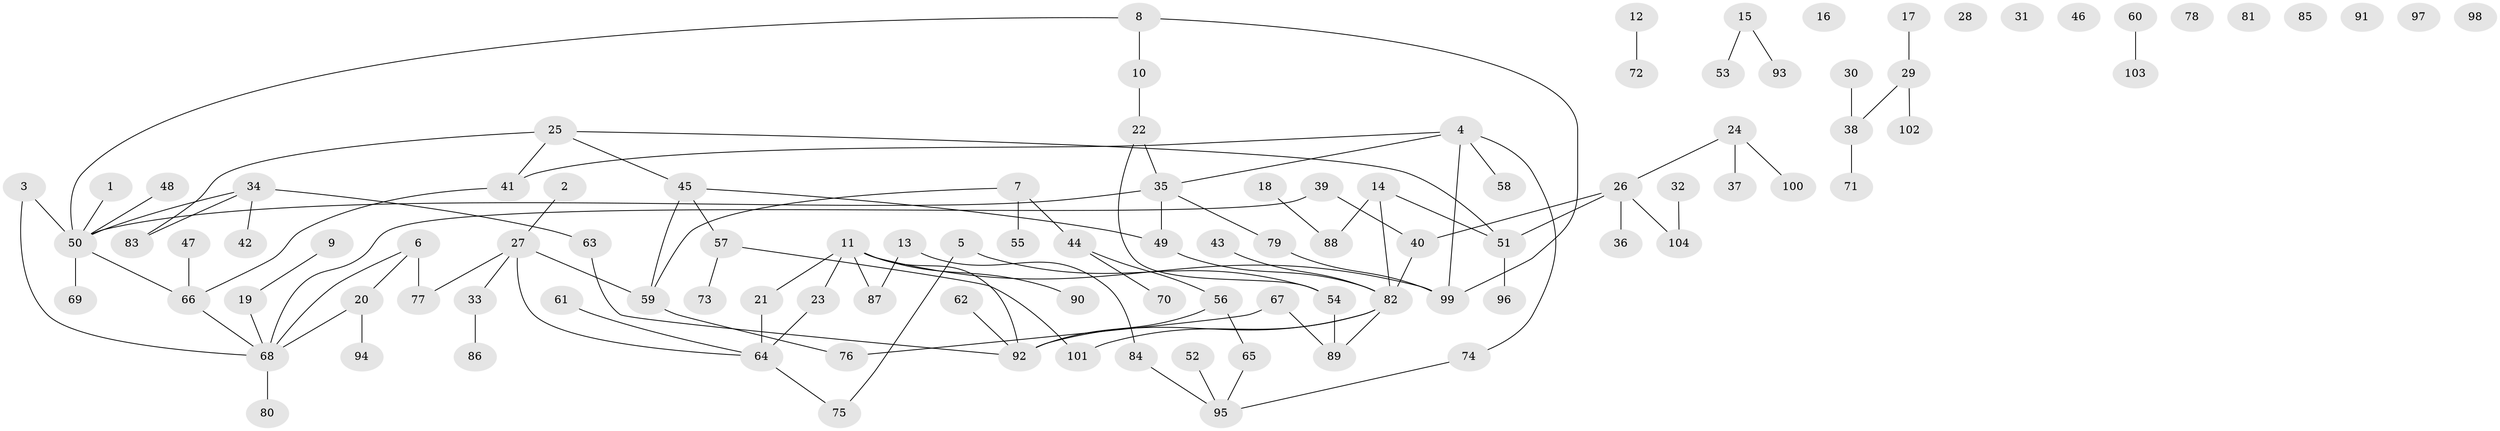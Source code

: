 // Generated by graph-tools (version 1.1) at 2025/49/03/09/25 03:49:06]
// undirected, 104 vertices, 112 edges
graph export_dot {
graph [start="1"]
  node [color=gray90,style=filled];
  1;
  2;
  3;
  4;
  5;
  6;
  7;
  8;
  9;
  10;
  11;
  12;
  13;
  14;
  15;
  16;
  17;
  18;
  19;
  20;
  21;
  22;
  23;
  24;
  25;
  26;
  27;
  28;
  29;
  30;
  31;
  32;
  33;
  34;
  35;
  36;
  37;
  38;
  39;
  40;
  41;
  42;
  43;
  44;
  45;
  46;
  47;
  48;
  49;
  50;
  51;
  52;
  53;
  54;
  55;
  56;
  57;
  58;
  59;
  60;
  61;
  62;
  63;
  64;
  65;
  66;
  67;
  68;
  69;
  70;
  71;
  72;
  73;
  74;
  75;
  76;
  77;
  78;
  79;
  80;
  81;
  82;
  83;
  84;
  85;
  86;
  87;
  88;
  89;
  90;
  91;
  92;
  93;
  94;
  95;
  96;
  97;
  98;
  99;
  100;
  101;
  102;
  103;
  104;
  1 -- 50;
  2 -- 27;
  3 -- 50;
  3 -- 68;
  4 -- 35;
  4 -- 41;
  4 -- 58;
  4 -- 74;
  4 -- 99;
  5 -- 54;
  5 -- 75;
  6 -- 20;
  6 -- 68;
  6 -- 77;
  7 -- 44;
  7 -- 55;
  7 -- 59;
  8 -- 10;
  8 -- 50;
  8 -- 99;
  9 -- 19;
  10 -- 22;
  11 -- 21;
  11 -- 23;
  11 -- 87;
  11 -- 90;
  11 -- 92;
  11 -- 99;
  12 -- 72;
  13 -- 84;
  13 -- 87;
  14 -- 51;
  14 -- 82;
  14 -- 88;
  15 -- 53;
  15 -- 93;
  17 -- 29;
  18 -- 88;
  19 -- 68;
  20 -- 68;
  20 -- 94;
  21 -- 64;
  22 -- 35;
  22 -- 54;
  23 -- 64;
  24 -- 26;
  24 -- 37;
  24 -- 100;
  25 -- 41;
  25 -- 45;
  25 -- 51;
  25 -- 83;
  26 -- 36;
  26 -- 40;
  26 -- 51;
  26 -- 104;
  27 -- 33;
  27 -- 59;
  27 -- 64;
  27 -- 77;
  29 -- 38;
  29 -- 102;
  30 -- 38;
  32 -- 104;
  33 -- 86;
  34 -- 42;
  34 -- 50;
  34 -- 63;
  34 -- 83;
  35 -- 49;
  35 -- 50;
  35 -- 79;
  38 -- 71;
  39 -- 40;
  39 -- 68;
  40 -- 82;
  41 -- 66;
  43 -- 82;
  44 -- 56;
  44 -- 70;
  45 -- 49;
  45 -- 57;
  45 -- 59;
  47 -- 66;
  48 -- 50;
  49 -- 82;
  50 -- 66;
  50 -- 69;
  51 -- 96;
  52 -- 95;
  54 -- 89;
  56 -- 65;
  56 -- 92;
  57 -- 73;
  57 -- 101;
  59 -- 76;
  60 -- 103;
  61 -- 64;
  62 -- 92;
  63 -- 92;
  64 -- 75;
  65 -- 95;
  66 -- 68;
  67 -- 76;
  67 -- 89;
  68 -- 80;
  74 -- 95;
  79 -- 99;
  82 -- 89;
  82 -- 92;
  82 -- 101;
  84 -- 95;
}
